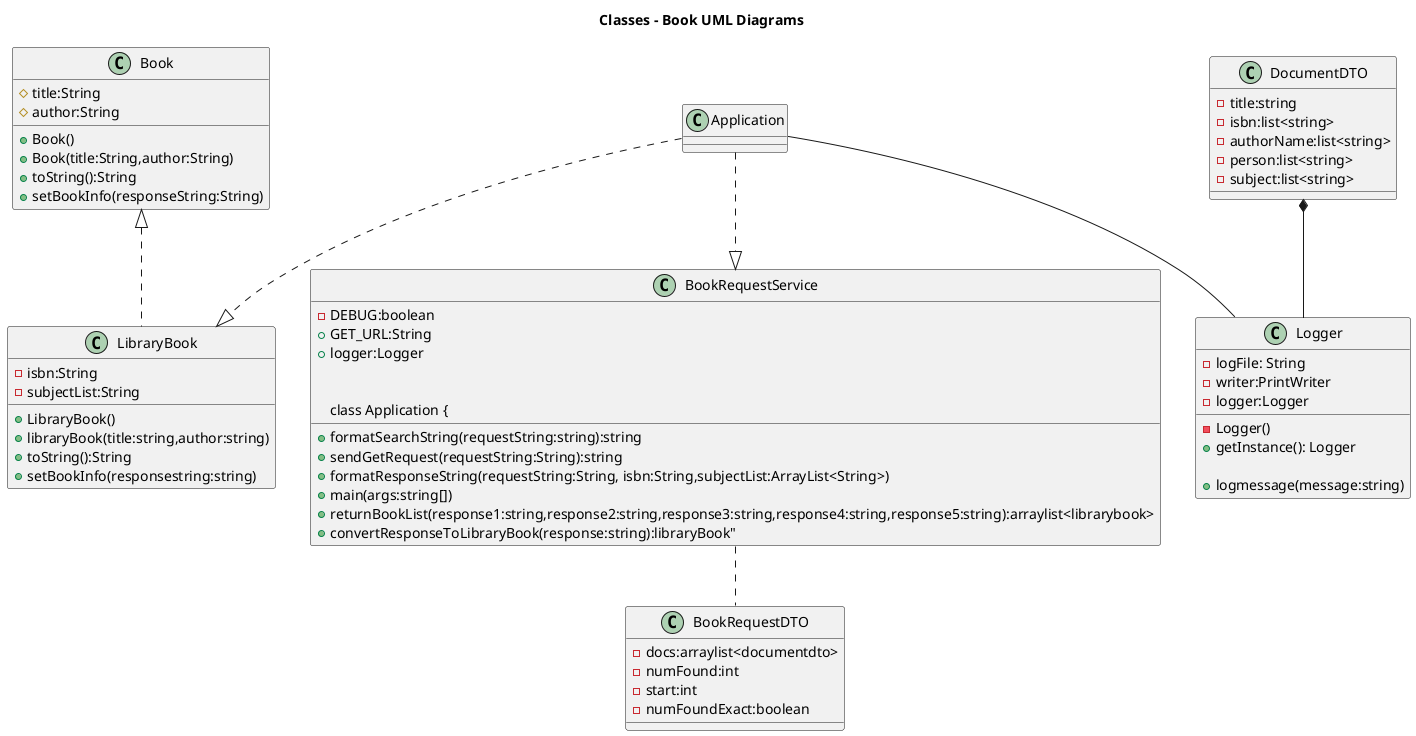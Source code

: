 @startuml

title Classes - Book UML Diagrams


class LibraryBook {

- isbn:String
- subjectList:String

+ LibraryBook()
+libraryBook(title:string,author:string)
+ toString():String
+setBookInfo(responsestring:string)

}

class Book {

# title:String
# author:String

+ Book()
+ Book(title:String,author:String)
+ toString():String
+ setBookInfo(responseString:String)

}

Book <|.. LibraryBook

class Logger {
- logFile: String
- writer:PrintWriter
- logger:Logger

- Logger()
+ getInstance(): Logger

+logmessage(message:string)
}

DocumentDTO *-- Logger

class DocumentDTO {
-title:string
-isbn:list<string>
-authorName:list<string>
-person:list<string>
-subject:list<string>




}

class BookRequestDTO {
-docs:arraylist<documentdto>
-numFound:int
-start:int
-numFoundExact:boolean
}

BookRequestService .. BookRequestDTO

class BookRequestService {
-DEBUG:boolean
+GET_URL:String
+logger:Logger

+formatSearchString(requestString:string):string
+sendGetRequest(requestString:String):string
+formatResponseString(requestString:String, isbn:String,subjectList:ArrayList<String>)

class Application {
+main(args:string[])
+returnBookList(response1:string,response2:string,response3:string,response4:string,response5:string):arraylist<librarybook>
+convertResponseToLibraryBook(response:string):libraryBook"
}

Application -- Logger
Application ..|> LibraryBook
Application ..|> BookRequestService

@enduml